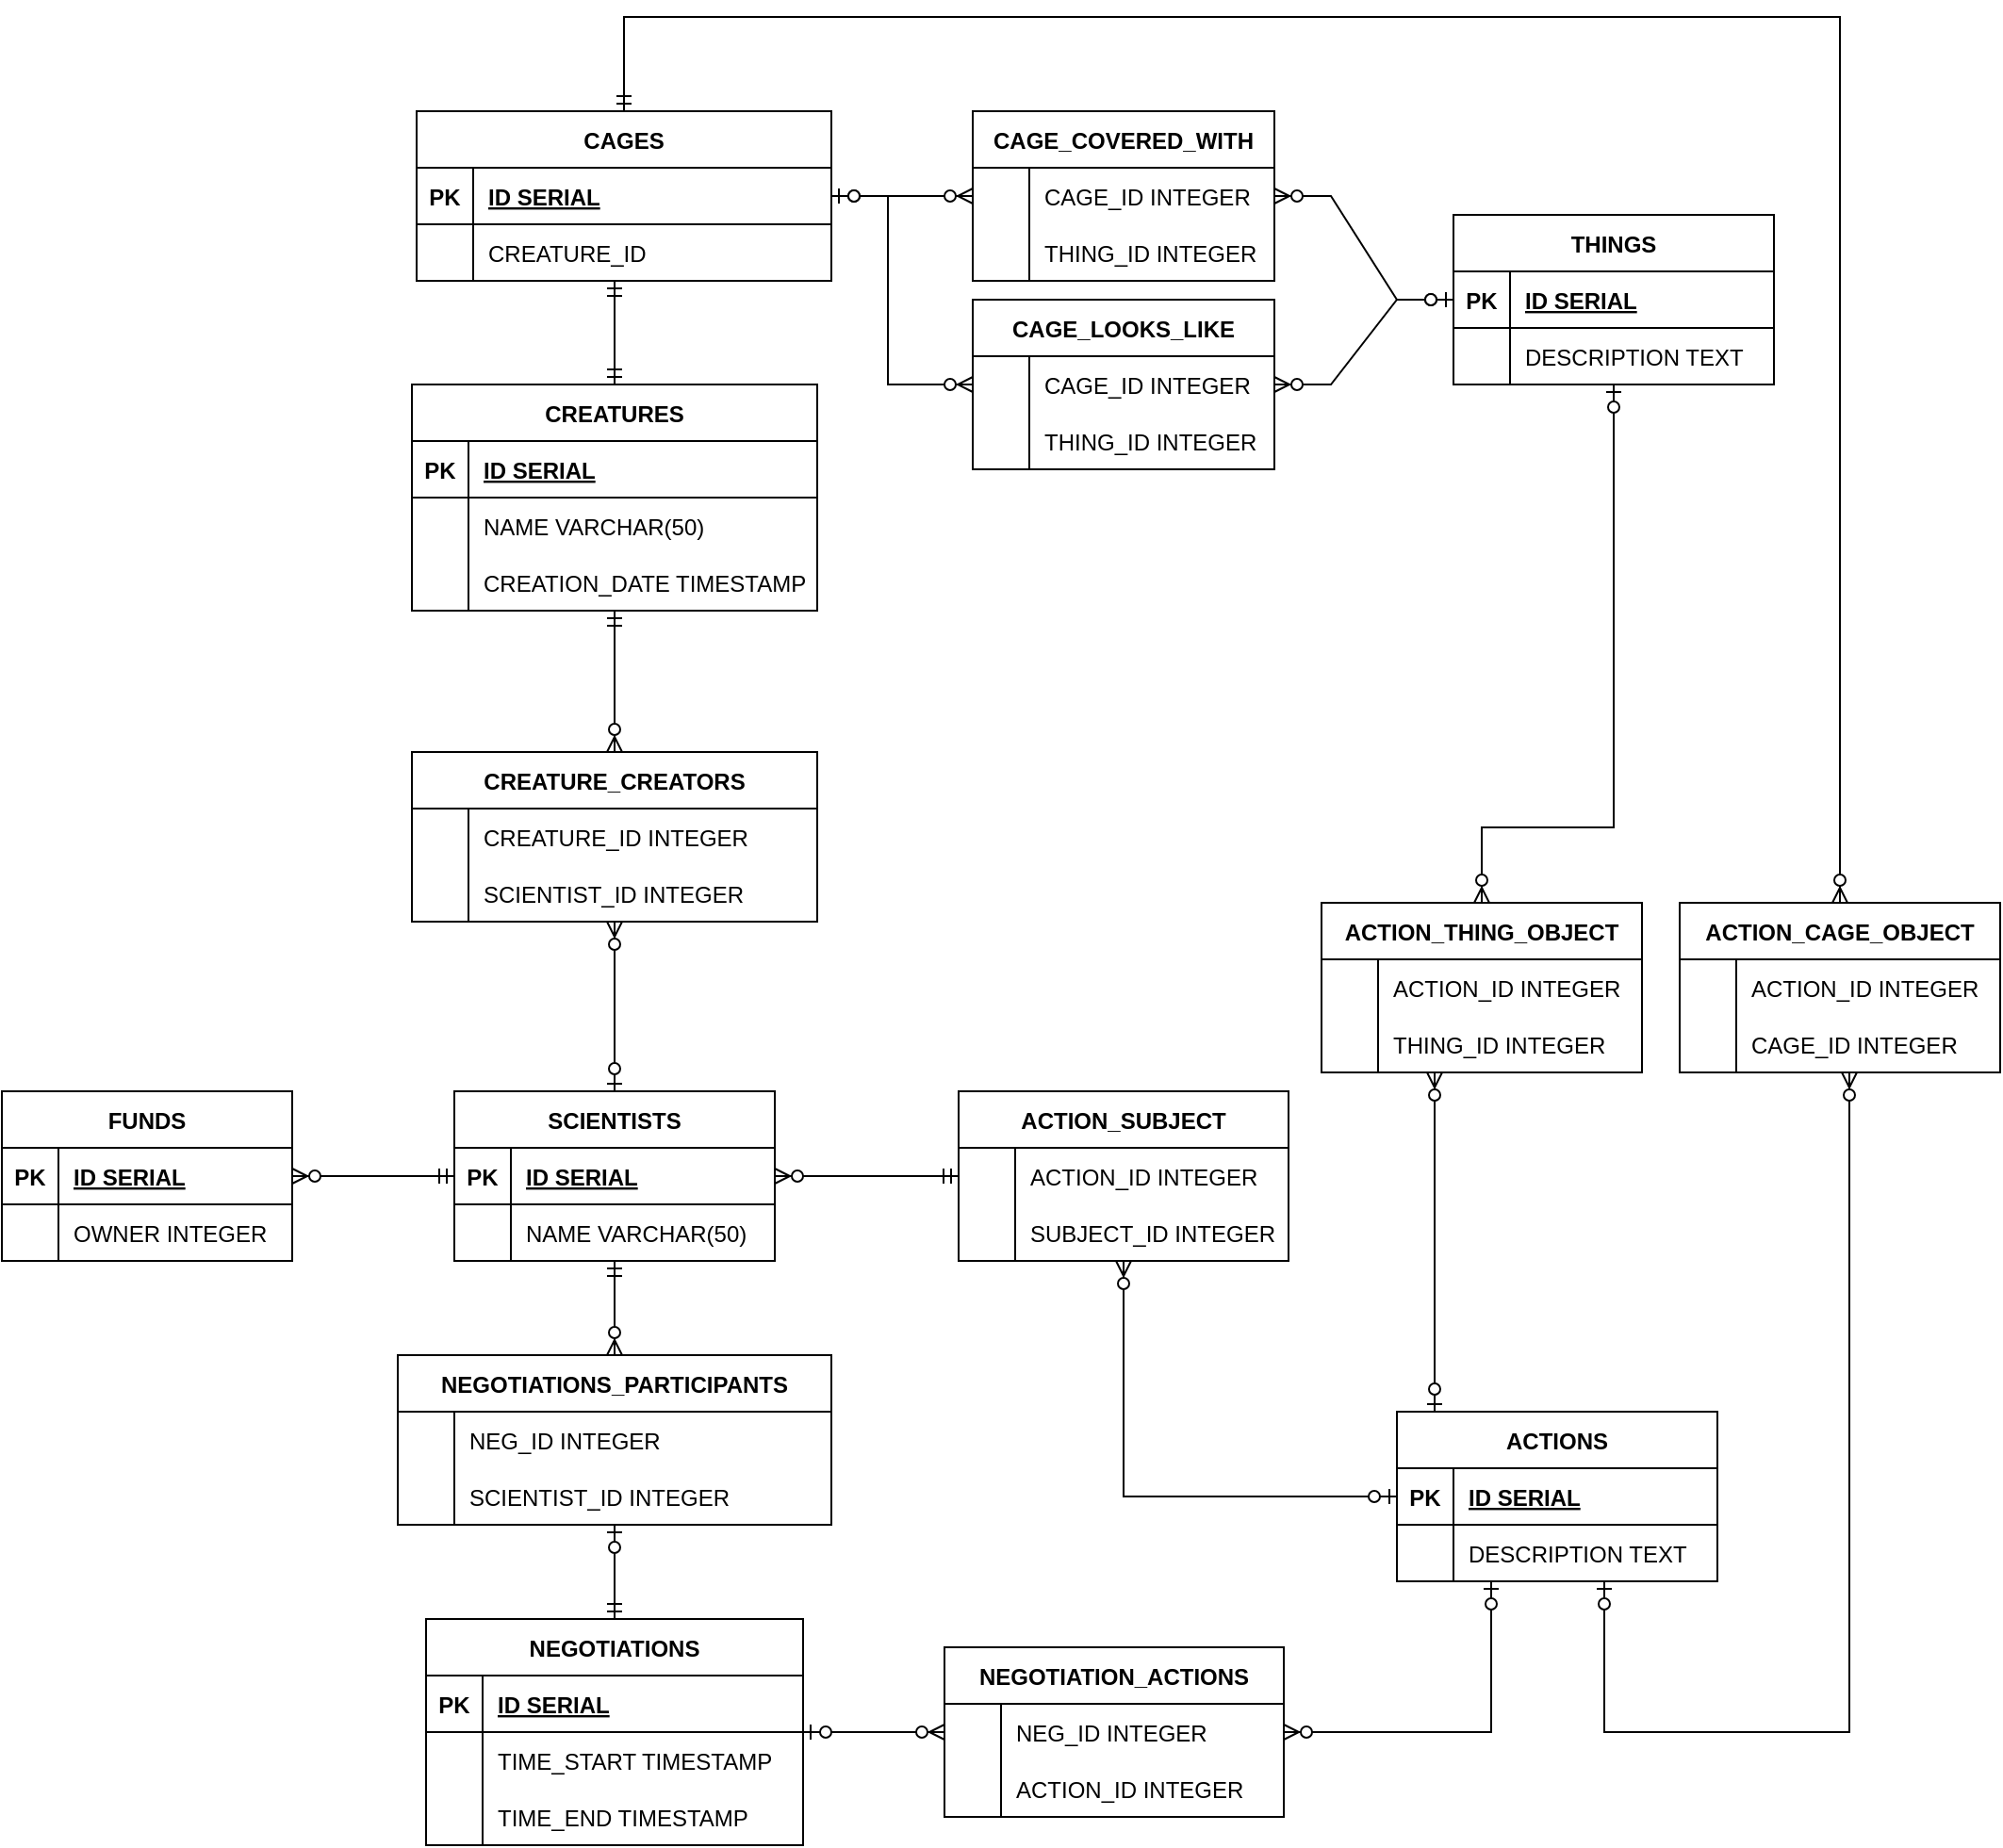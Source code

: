 <mxfile version="20.8.20" type="device"><diagram name="Страница 1" id="Mlf6HvRuNv9DPIM9kF6A"><mxGraphModel dx="3702" dy="620" grid="1" gridSize="10" guides="1" tooltips="1" connect="1" arrows="1" fold="1" page="1" pageScale="1" pageWidth="827" pageHeight="1169" math="0" shadow="0"><root><mxCell id="0"/><mxCell id="1" parent="0"/><mxCell id="R7fE0wd4ID9QmwYtDWXr-1" value="SCIENTISTS" style="shape=table;startSize=30;container=1;collapsible=1;childLayout=tableLayout;fixedRows=1;rowLines=0;fontStyle=1;align=center;resizeLast=1;" vertex="1" parent="1"><mxGeometry x="-1720" y="620" width="170" height="90" as="geometry"/></mxCell><mxCell id="R7fE0wd4ID9QmwYtDWXr-2" value="" style="shape=tableRow;horizontal=0;startSize=0;swimlaneHead=0;swimlaneBody=0;fillColor=none;collapsible=0;dropTarget=0;points=[[0,0.5],[1,0.5]];portConstraint=eastwest;strokeColor=inherit;top=0;left=0;right=0;bottom=1;" vertex="1" parent="R7fE0wd4ID9QmwYtDWXr-1"><mxGeometry y="30" width="170" height="30" as="geometry"/></mxCell><mxCell id="R7fE0wd4ID9QmwYtDWXr-3" value="PK" style="shape=partialRectangle;overflow=hidden;connectable=0;fillColor=none;strokeColor=inherit;top=0;left=0;bottom=0;right=0;fontStyle=1;" vertex="1" parent="R7fE0wd4ID9QmwYtDWXr-2"><mxGeometry width="30" height="30" as="geometry"><mxRectangle width="30" height="30" as="alternateBounds"/></mxGeometry></mxCell><mxCell id="R7fE0wd4ID9QmwYtDWXr-4" value="ID SERIAL " style="shape=partialRectangle;overflow=hidden;connectable=0;fillColor=none;align=left;strokeColor=inherit;top=0;left=0;bottom=0;right=0;spacingLeft=6;fontStyle=5;" vertex="1" parent="R7fE0wd4ID9QmwYtDWXr-2"><mxGeometry x="30" width="140" height="30" as="geometry"><mxRectangle width="140" height="30" as="alternateBounds"/></mxGeometry></mxCell><mxCell id="R7fE0wd4ID9QmwYtDWXr-5" value="" style="shape=tableRow;horizontal=0;startSize=0;swimlaneHead=0;swimlaneBody=0;fillColor=none;collapsible=0;dropTarget=0;points=[[0,0.5],[1,0.5]];portConstraint=eastwest;strokeColor=inherit;top=0;left=0;right=0;bottom=0;" vertex="1" parent="R7fE0wd4ID9QmwYtDWXr-1"><mxGeometry y="60" width="170" height="30" as="geometry"/></mxCell><mxCell id="R7fE0wd4ID9QmwYtDWXr-6" value="" style="shape=partialRectangle;overflow=hidden;connectable=0;fillColor=none;strokeColor=inherit;top=0;left=0;bottom=0;right=0;" vertex="1" parent="R7fE0wd4ID9QmwYtDWXr-5"><mxGeometry width="30" height="30" as="geometry"><mxRectangle width="30" height="30" as="alternateBounds"/></mxGeometry></mxCell><mxCell id="R7fE0wd4ID9QmwYtDWXr-7" value="NAME VARCHAR(50)" style="shape=partialRectangle;overflow=hidden;connectable=0;fillColor=none;align=left;strokeColor=inherit;top=0;left=0;bottom=0;right=0;spacingLeft=6;" vertex="1" parent="R7fE0wd4ID9QmwYtDWXr-5"><mxGeometry x="30" width="140" height="30" as="geometry"><mxRectangle width="140" height="30" as="alternateBounds"/></mxGeometry></mxCell><mxCell id="R7fE0wd4ID9QmwYtDWXr-8" value="FUNDS" style="shape=table;startSize=30;container=1;collapsible=1;childLayout=tableLayout;fixedRows=1;rowLines=0;fontStyle=1;align=center;resizeLast=1;" vertex="1" parent="1"><mxGeometry x="-1960" y="620" width="154" height="90" as="geometry"/></mxCell><mxCell id="R7fE0wd4ID9QmwYtDWXr-9" value="" style="shape=tableRow;horizontal=0;startSize=0;swimlaneHead=0;swimlaneBody=0;fillColor=none;collapsible=0;dropTarget=0;points=[[0,0.5],[1,0.5]];portConstraint=eastwest;strokeColor=inherit;top=0;left=0;right=0;bottom=1;" vertex="1" parent="R7fE0wd4ID9QmwYtDWXr-8"><mxGeometry y="30" width="154" height="30" as="geometry"/></mxCell><mxCell id="R7fE0wd4ID9QmwYtDWXr-10" value="PK" style="shape=partialRectangle;overflow=hidden;connectable=0;fillColor=none;strokeColor=inherit;top=0;left=0;bottom=0;right=0;fontStyle=1;" vertex="1" parent="R7fE0wd4ID9QmwYtDWXr-9"><mxGeometry width="30" height="30" as="geometry"><mxRectangle width="30" height="30" as="alternateBounds"/></mxGeometry></mxCell><mxCell id="R7fE0wd4ID9QmwYtDWXr-11" value="ID SERIAL " style="shape=partialRectangle;overflow=hidden;connectable=0;fillColor=none;align=left;strokeColor=inherit;top=0;left=0;bottom=0;right=0;spacingLeft=6;fontStyle=5;" vertex="1" parent="R7fE0wd4ID9QmwYtDWXr-9"><mxGeometry x="30" width="124" height="30" as="geometry"><mxRectangle width="124" height="30" as="alternateBounds"/></mxGeometry></mxCell><mxCell id="R7fE0wd4ID9QmwYtDWXr-12" value="" style="shape=tableRow;horizontal=0;startSize=0;swimlaneHead=0;swimlaneBody=0;fillColor=none;collapsible=0;dropTarget=0;points=[[0,0.5],[1,0.5]];portConstraint=eastwest;strokeColor=inherit;top=0;left=0;right=0;bottom=0;" vertex="1" parent="R7fE0wd4ID9QmwYtDWXr-8"><mxGeometry y="60" width="154" height="30" as="geometry"/></mxCell><mxCell id="R7fE0wd4ID9QmwYtDWXr-13" value="" style="shape=partialRectangle;overflow=hidden;connectable=0;fillColor=none;strokeColor=inherit;top=0;left=0;bottom=0;right=0;" vertex="1" parent="R7fE0wd4ID9QmwYtDWXr-12"><mxGeometry width="30" height="30" as="geometry"><mxRectangle width="30" height="30" as="alternateBounds"/></mxGeometry></mxCell><mxCell id="R7fE0wd4ID9QmwYtDWXr-14" value="OWNER INTEGER" style="shape=partialRectangle;overflow=hidden;connectable=0;fillColor=none;align=left;strokeColor=inherit;top=0;left=0;bottom=0;right=0;spacingLeft=6;" vertex="1" parent="R7fE0wd4ID9QmwYtDWXr-12"><mxGeometry x="30" width="124" height="30" as="geometry"><mxRectangle width="124" height="30" as="alternateBounds"/></mxGeometry></mxCell><mxCell id="R7fE0wd4ID9QmwYtDWXr-15" value="NEGOTIATIONS" style="shape=table;startSize=30;container=1;collapsible=1;childLayout=tableLayout;fixedRows=1;rowLines=0;fontStyle=1;align=center;resizeLast=1;" vertex="1" parent="1"><mxGeometry x="-1735" y="900" width="200" height="120" as="geometry"/></mxCell><mxCell id="R7fE0wd4ID9QmwYtDWXr-16" value="" style="shape=tableRow;horizontal=0;startSize=0;swimlaneHead=0;swimlaneBody=0;fillColor=none;collapsible=0;dropTarget=0;points=[[0,0.5],[1,0.5]];portConstraint=eastwest;strokeColor=inherit;top=0;left=0;right=0;bottom=1;" vertex="1" parent="R7fE0wd4ID9QmwYtDWXr-15"><mxGeometry y="30" width="200" height="30" as="geometry"/></mxCell><mxCell id="R7fE0wd4ID9QmwYtDWXr-17" value="PK" style="shape=partialRectangle;overflow=hidden;connectable=0;fillColor=none;strokeColor=inherit;top=0;left=0;bottom=0;right=0;fontStyle=1;" vertex="1" parent="R7fE0wd4ID9QmwYtDWXr-16"><mxGeometry width="30" height="30" as="geometry"><mxRectangle width="30" height="30" as="alternateBounds"/></mxGeometry></mxCell><mxCell id="R7fE0wd4ID9QmwYtDWXr-18" value="ID SERIAL " style="shape=partialRectangle;overflow=hidden;connectable=0;fillColor=none;align=left;strokeColor=inherit;top=0;left=0;bottom=0;right=0;spacingLeft=6;fontStyle=5;" vertex="1" parent="R7fE0wd4ID9QmwYtDWXr-16"><mxGeometry x="30" width="170" height="30" as="geometry"><mxRectangle width="170" height="30" as="alternateBounds"/></mxGeometry></mxCell><mxCell id="R7fE0wd4ID9QmwYtDWXr-19" value="" style="shape=tableRow;horizontal=0;startSize=0;swimlaneHead=0;swimlaneBody=0;fillColor=none;collapsible=0;dropTarget=0;points=[[0,0.5],[1,0.5]];portConstraint=eastwest;strokeColor=inherit;top=0;left=0;right=0;bottom=0;" vertex="1" parent="R7fE0wd4ID9QmwYtDWXr-15"><mxGeometry y="60" width="200" height="30" as="geometry"/></mxCell><mxCell id="R7fE0wd4ID9QmwYtDWXr-20" value="" style="shape=partialRectangle;overflow=hidden;connectable=0;fillColor=none;strokeColor=inherit;top=0;left=0;bottom=0;right=0;" vertex="1" parent="R7fE0wd4ID9QmwYtDWXr-19"><mxGeometry width="30" height="30" as="geometry"><mxRectangle width="30" height="30" as="alternateBounds"/></mxGeometry></mxCell><mxCell id="R7fE0wd4ID9QmwYtDWXr-21" value="TIME_START TIMESTAMP" style="shape=partialRectangle;overflow=hidden;connectable=0;fillColor=none;align=left;strokeColor=inherit;top=0;left=0;bottom=0;right=0;spacingLeft=6;" vertex="1" parent="R7fE0wd4ID9QmwYtDWXr-19"><mxGeometry x="30" width="170" height="30" as="geometry"><mxRectangle width="170" height="30" as="alternateBounds"/></mxGeometry></mxCell><mxCell id="R7fE0wd4ID9QmwYtDWXr-22" value="" style="shape=tableRow;horizontal=0;startSize=0;swimlaneHead=0;swimlaneBody=0;fillColor=none;collapsible=0;dropTarget=0;points=[[0,0.5],[1,0.5]];portConstraint=eastwest;strokeColor=inherit;top=0;left=0;right=0;bottom=0;" vertex="1" parent="R7fE0wd4ID9QmwYtDWXr-15"><mxGeometry y="90" width="200" height="30" as="geometry"/></mxCell><mxCell id="R7fE0wd4ID9QmwYtDWXr-23" value="" style="shape=partialRectangle;overflow=hidden;connectable=0;fillColor=none;strokeColor=inherit;top=0;left=0;bottom=0;right=0;" vertex="1" parent="R7fE0wd4ID9QmwYtDWXr-22"><mxGeometry width="30" height="30" as="geometry"><mxRectangle width="30" height="30" as="alternateBounds"/></mxGeometry></mxCell><mxCell id="R7fE0wd4ID9QmwYtDWXr-24" value="TIME_END TIMESTAMP" style="shape=partialRectangle;overflow=hidden;connectable=0;fillColor=none;align=left;strokeColor=inherit;top=0;left=0;bottom=0;right=0;spacingLeft=6;" vertex="1" parent="R7fE0wd4ID9QmwYtDWXr-22"><mxGeometry x="30" width="170" height="30" as="geometry"><mxRectangle width="170" height="30" as="alternateBounds"/></mxGeometry></mxCell><mxCell id="R7fE0wd4ID9QmwYtDWXr-25" value="NEGOTIATIONS_PARTICIPANTS" style="shape=table;startSize=30;container=1;collapsible=1;childLayout=tableLayout;fixedRows=1;rowLines=0;fontStyle=1;align=center;resizeLast=1;" vertex="1" parent="1"><mxGeometry x="-1750" y="760" width="230" height="90" as="geometry"/></mxCell><mxCell id="R7fE0wd4ID9QmwYtDWXr-26" value="" style="shape=tableRow;horizontal=0;startSize=0;swimlaneHead=0;swimlaneBody=0;fillColor=none;collapsible=0;dropTarget=0;points=[[0,0.5],[1,0.5]];portConstraint=eastwest;strokeColor=inherit;top=0;left=0;right=0;bottom=0;" vertex="1" parent="R7fE0wd4ID9QmwYtDWXr-25"><mxGeometry y="30" width="230" height="30" as="geometry"/></mxCell><mxCell id="R7fE0wd4ID9QmwYtDWXr-27" value="" style="shape=partialRectangle;overflow=hidden;connectable=0;fillColor=none;strokeColor=inherit;top=0;left=0;bottom=0;right=0;" vertex="1" parent="R7fE0wd4ID9QmwYtDWXr-26"><mxGeometry width="30" height="30" as="geometry"><mxRectangle width="30" height="30" as="alternateBounds"/></mxGeometry></mxCell><mxCell id="R7fE0wd4ID9QmwYtDWXr-28" value="NEG_ID INTEGER" style="shape=partialRectangle;overflow=hidden;connectable=0;fillColor=none;align=left;strokeColor=inherit;top=0;left=0;bottom=0;right=0;spacingLeft=6;" vertex="1" parent="R7fE0wd4ID9QmwYtDWXr-26"><mxGeometry x="30" width="200" height="30" as="geometry"><mxRectangle width="200" height="30" as="alternateBounds"/></mxGeometry></mxCell><mxCell id="R7fE0wd4ID9QmwYtDWXr-29" value="" style="shape=tableRow;horizontal=0;startSize=0;swimlaneHead=0;swimlaneBody=0;fillColor=none;collapsible=0;dropTarget=0;points=[[0,0.5],[1,0.5]];portConstraint=eastwest;strokeColor=inherit;top=0;left=0;right=0;bottom=0;" vertex="1" parent="R7fE0wd4ID9QmwYtDWXr-25"><mxGeometry y="60" width="230" height="30" as="geometry"/></mxCell><mxCell id="R7fE0wd4ID9QmwYtDWXr-30" value="" style="shape=partialRectangle;overflow=hidden;connectable=0;fillColor=none;strokeColor=inherit;top=0;left=0;bottom=0;right=0;" vertex="1" parent="R7fE0wd4ID9QmwYtDWXr-29"><mxGeometry width="30" height="30" as="geometry"><mxRectangle width="30" height="30" as="alternateBounds"/></mxGeometry></mxCell><mxCell id="R7fE0wd4ID9QmwYtDWXr-31" value="SCIENTIST_ID INTEGER" style="shape=partialRectangle;overflow=hidden;connectable=0;fillColor=none;align=left;strokeColor=inherit;top=0;left=0;bottom=0;right=0;spacingLeft=6;" vertex="1" parent="R7fE0wd4ID9QmwYtDWXr-29"><mxGeometry x="30" width="200" height="30" as="geometry"><mxRectangle width="200" height="30" as="alternateBounds"/></mxGeometry></mxCell><mxCell id="R7fE0wd4ID9QmwYtDWXr-32" value="ACTIONS" style="shape=table;startSize=30;container=1;collapsible=1;childLayout=tableLayout;fixedRows=1;rowLines=0;fontStyle=1;align=center;resizeLast=1;" vertex="1" parent="1"><mxGeometry x="-1220" y="790" width="170" height="90" as="geometry"/></mxCell><mxCell id="R7fE0wd4ID9QmwYtDWXr-33" value="" style="shape=tableRow;horizontal=0;startSize=0;swimlaneHead=0;swimlaneBody=0;fillColor=none;collapsible=0;dropTarget=0;points=[[0,0.5],[1,0.5]];portConstraint=eastwest;strokeColor=inherit;top=0;left=0;right=0;bottom=1;" vertex="1" parent="R7fE0wd4ID9QmwYtDWXr-32"><mxGeometry y="30" width="170" height="30" as="geometry"/></mxCell><mxCell id="R7fE0wd4ID9QmwYtDWXr-34" value="PK" style="shape=partialRectangle;overflow=hidden;connectable=0;fillColor=none;strokeColor=inherit;top=0;left=0;bottom=0;right=0;fontStyle=1;" vertex="1" parent="R7fE0wd4ID9QmwYtDWXr-33"><mxGeometry width="30" height="30" as="geometry"><mxRectangle width="30" height="30" as="alternateBounds"/></mxGeometry></mxCell><mxCell id="R7fE0wd4ID9QmwYtDWXr-35" value="ID SERIAL " style="shape=partialRectangle;overflow=hidden;connectable=0;fillColor=none;align=left;strokeColor=inherit;top=0;left=0;bottom=0;right=0;spacingLeft=6;fontStyle=5;" vertex="1" parent="R7fE0wd4ID9QmwYtDWXr-33"><mxGeometry x="30" width="140" height="30" as="geometry"><mxRectangle width="140" height="30" as="alternateBounds"/></mxGeometry></mxCell><mxCell id="R7fE0wd4ID9QmwYtDWXr-36" value="" style="shape=tableRow;horizontal=0;startSize=0;swimlaneHead=0;swimlaneBody=0;fillColor=none;collapsible=0;dropTarget=0;points=[[0,0.5],[1,0.5]];portConstraint=eastwest;strokeColor=inherit;top=0;left=0;right=0;bottom=0;" vertex="1" parent="R7fE0wd4ID9QmwYtDWXr-32"><mxGeometry y="60" width="170" height="30" as="geometry"/></mxCell><mxCell id="R7fE0wd4ID9QmwYtDWXr-37" value="" style="shape=partialRectangle;overflow=hidden;connectable=0;fillColor=none;strokeColor=inherit;top=0;left=0;bottom=0;right=0;" vertex="1" parent="R7fE0wd4ID9QmwYtDWXr-36"><mxGeometry width="30" height="30" as="geometry"><mxRectangle width="30" height="30" as="alternateBounds"/></mxGeometry></mxCell><mxCell id="R7fE0wd4ID9QmwYtDWXr-38" value="DESCRIPTION TEXT" style="shape=partialRectangle;overflow=hidden;connectable=0;fillColor=none;align=left;strokeColor=inherit;top=0;left=0;bottom=0;right=0;spacingLeft=6;" vertex="1" parent="R7fE0wd4ID9QmwYtDWXr-36"><mxGeometry x="30" width="140" height="30" as="geometry"><mxRectangle width="140" height="30" as="alternateBounds"/></mxGeometry></mxCell><mxCell id="R7fE0wd4ID9QmwYtDWXr-39" value="NEGOTIATION_ACTIONS" style="shape=table;startSize=30;container=1;collapsible=1;childLayout=tableLayout;fixedRows=1;rowLines=0;fontStyle=1;align=center;resizeLast=1;" vertex="1" parent="1"><mxGeometry x="-1460" y="915" width="180" height="90" as="geometry"/></mxCell><mxCell id="R7fE0wd4ID9QmwYtDWXr-40" value="" style="shape=tableRow;horizontal=0;startSize=0;swimlaneHead=0;swimlaneBody=0;fillColor=none;collapsible=0;dropTarget=0;points=[[0,0.5],[1,0.5]];portConstraint=eastwest;strokeColor=inherit;top=0;left=0;right=0;bottom=0;" vertex="1" parent="R7fE0wd4ID9QmwYtDWXr-39"><mxGeometry y="30" width="180" height="30" as="geometry"/></mxCell><mxCell id="R7fE0wd4ID9QmwYtDWXr-41" value="" style="shape=partialRectangle;overflow=hidden;connectable=0;fillColor=none;strokeColor=inherit;top=0;left=0;bottom=0;right=0;" vertex="1" parent="R7fE0wd4ID9QmwYtDWXr-40"><mxGeometry width="30" height="30" as="geometry"><mxRectangle width="30" height="30" as="alternateBounds"/></mxGeometry></mxCell><mxCell id="R7fE0wd4ID9QmwYtDWXr-42" value="NEG_ID INTEGER" style="shape=partialRectangle;overflow=hidden;connectable=0;fillColor=none;align=left;strokeColor=inherit;top=0;left=0;bottom=0;right=0;spacingLeft=6;" vertex="1" parent="R7fE0wd4ID9QmwYtDWXr-40"><mxGeometry x="30" width="150" height="30" as="geometry"><mxRectangle width="150" height="30" as="alternateBounds"/></mxGeometry></mxCell><mxCell id="R7fE0wd4ID9QmwYtDWXr-43" value="" style="shape=tableRow;horizontal=0;startSize=0;swimlaneHead=0;swimlaneBody=0;fillColor=none;collapsible=0;dropTarget=0;points=[[0,0.5],[1,0.5]];portConstraint=eastwest;strokeColor=inherit;top=0;left=0;right=0;bottom=0;" vertex="1" parent="R7fE0wd4ID9QmwYtDWXr-39"><mxGeometry y="60" width="180" height="30" as="geometry"/></mxCell><mxCell id="R7fE0wd4ID9QmwYtDWXr-44" value="" style="shape=partialRectangle;overflow=hidden;connectable=0;fillColor=none;strokeColor=inherit;top=0;left=0;bottom=0;right=0;" vertex="1" parent="R7fE0wd4ID9QmwYtDWXr-43"><mxGeometry width="30" height="30" as="geometry"><mxRectangle width="30" height="30" as="alternateBounds"/></mxGeometry></mxCell><mxCell id="R7fE0wd4ID9QmwYtDWXr-45" value="ACTION_ID INTEGER" style="shape=partialRectangle;overflow=hidden;connectable=0;fillColor=none;align=left;strokeColor=inherit;top=0;left=0;bottom=0;right=0;spacingLeft=6;" vertex="1" parent="R7fE0wd4ID9QmwYtDWXr-43"><mxGeometry x="30" width="150" height="30" as="geometry"><mxRectangle width="150" height="30" as="alternateBounds"/></mxGeometry></mxCell><mxCell id="R7fE0wd4ID9QmwYtDWXr-46" value="ACTION_SUBJECT" style="shape=table;startSize=30;container=1;collapsible=1;childLayout=tableLayout;fixedRows=1;rowLines=0;fontStyle=1;align=center;resizeLast=1;" vertex="1" parent="1"><mxGeometry x="-1452.5" y="620" width="175" height="90" as="geometry"/></mxCell><mxCell id="R7fE0wd4ID9QmwYtDWXr-47" value="" style="shape=tableRow;horizontal=0;startSize=0;swimlaneHead=0;swimlaneBody=0;fillColor=none;collapsible=0;dropTarget=0;points=[[0,0.5],[1,0.5]];portConstraint=eastwest;strokeColor=inherit;top=0;left=0;right=0;bottom=0;" vertex="1" parent="R7fE0wd4ID9QmwYtDWXr-46"><mxGeometry y="30" width="175" height="30" as="geometry"/></mxCell><mxCell id="R7fE0wd4ID9QmwYtDWXr-48" value="" style="shape=partialRectangle;overflow=hidden;connectable=0;fillColor=none;strokeColor=inherit;top=0;left=0;bottom=0;right=0;" vertex="1" parent="R7fE0wd4ID9QmwYtDWXr-47"><mxGeometry width="30" height="30" as="geometry"><mxRectangle width="30" height="30" as="alternateBounds"/></mxGeometry></mxCell><mxCell id="R7fE0wd4ID9QmwYtDWXr-49" value="ACTION_ID INTEGER" style="shape=partialRectangle;overflow=hidden;connectable=0;fillColor=none;align=left;strokeColor=inherit;top=0;left=0;bottom=0;right=0;spacingLeft=6;" vertex="1" parent="R7fE0wd4ID9QmwYtDWXr-47"><mxGeometry x="30" width="145" height="30" as="geometry"><mxRectangle width="145" height="30" as="alternateBounds"/></mxGeometry></mxCell><mxCell id="R7fE0wd4ID9QmwYtDWXr-50" value="" style="shape=tableRow;horizontal=0;startSize=0;swimlaneHead=0;swimlaneBody=0;fillColor=none;collapsible=0;dropTarget=0;points=[[0,0.5],[1,0.5]];portConstraint=eastwest;strokeColor=inherit;top=0;left=0;right=0;bottom=0;" vertex="1" parent="R7fE0wd4ID9QmwYtDWXr-46"><mxGeometry y="60" width="175" height="30" as="geometry"/></mxCell><mxCell id="R7fE0wd4ID9QmwYtDWXr-51" value="" style="shape=partialRectangle;overflow=hidden;connectable=0;fillColor=none;strokeColor=inherit;top=0;left=0;bottom=0;right=0;" vertex="1" parent="R7fE0wd4ID9QmwYtDWXr-50"><mxGeometry width="30" height="30" as="geometry"><mxRectangle width="30" height="30" as="alternateBounds"/></mxGeometry></mxCell><mxCell id="R7fE0wd4ID9QmwYtDWXr-52" value="SUBJECT_ID INTEGER" style="shape=partialRectangle;overflow=hidden;connectable=0;fillColor=none;align=left;strokeColor=inherit;top=0;left=0;bottom=0;right=0;spacingLeft=6;" vertex="1" parent="R7fE0wd4ID9QmwYtDWXr-50"><mxGeometry x="30" width="145" height="30" as="geometry"><mxRectangle width="145" height="30" as="alternateBounds"/></mxGeometry></mxCell><mxCell id="R7fE0wd4ID9QmwYtDWXr-53" value="CREATURES" style="shape=table;startSize=30;container=1;collapsible=1;childLayout=tableLayout;fixedRows=1;rowLines=0;fontStyle=1;align=center;resizeLast=1;" vertex="1" parent="1"><mxGeometry x="-1742.5" y="245" width="215" height="120" as="geometry"/></mxCell><mxCell id="R7fE0wd4ID9QmwYtDWXr-54" value="" style="shape=tableRow;horizontal=0;startSize=0;swimlaneHead=0;swimlaneBody=0;fillColor=none;collapsible=0;dropTarget=0;points=[[0,0.5],[1,0.5]];portConstraint=eastwest;strokeColor=inherit;top=0;left=0;right=0;bottom=1;" vertex="1" parent="R7fE0wd4ID9QmwYtDWXr-53"><mxGeometry y="30" width="215" height="30" as="geometry"/></mxCell><mxCell id="R7fE0wd4ID9QmwYtDWXr-55" value="PK" style="shape=partialRectangle;overflow=hidden;connectable=0;fillColor=none;strokeColor=inherit;top=0;left=0;bottom=0;right=0;fontStyle=1;" vertex="1" parent="R7fE0wd4ID9QmwYtDWXr-54"><mxGeometry width="30" height="30" as="geometry"><mxRectangle width="30" height="30" as="alternateBounds"/></mxGeometry></mxCell><mxCell id="R7fE0wd4ID9QmwYtDWXr-56" value="ID SERIAL " style="shape=partialRectangle;overflow=hidden;connectable=0;fillColor=none;align=left;strokeColor=inherit;top=0;left=0;bottom=0;right=0;spacingLeft=6;fontStyle=5;" vertex="1" parent="R7fE0wd4ID9QmwYtDWXr-54"><mxGeometry x="30" width="185" height="30" as="geometry"><mxRectangle width="185" height="30" as="alternateBounds"/></mxGeometry></mxCell><mxCell id="R7fE0wd4ID9QmwYtDWXr-57" value="" style="shape=tableRow;horizontal=0;startSize=0;swimlaneHead=0;swimlaneBody=0;fillColor=none;collapsible=0;dropTarget=0;points=[[0,0.5],[1,0.5]];portConstraint=eastwest;strokeColor=inherit;top=0;left=0;right=0;bottom=0;" vertex="1" parent="R7fE0wd4ID9QmwYtDWXr-53"><mxGeometry y="60" width="215" height="30" as="geometry"/></mxCell><mxCell id="R7fE0wd4ID9QmwYtDWXr-58" value="" style="shape=partialRectangle;overflow=hidden;connectable=0;fillColor=none;strokeColor=inherit;top=0;left=0;bottom=0;right=0;" vertex="1" parent="R7fE0wd4ID9QmwYtDWXr-57"><mxGeometry width="30" height="30" as="geometry"><mxRectangle width="30" height="30" as="alternateBounds"/></mxGeometry></mxCell><mxCell id="R7fE0wd4ID9QmwYtDWXr-59" value="NAME VARCHAR(50)" style="shape=partialRectangle;overflow=hidden;connectable=0;fillColor=none;align=left;strokeColor=inherit;top=0;left=0;bottom=0;right=0;spacingLeft=6;" vertex="1" parent="R7fE0wd4ID9QmwYtDWXr-57"><mxGeometry x="30" width="185" height="30" as="geometry"><mxRectangle width="185" height="30" as="alternateBounds"/></mxGeometry></mxCell><mxCell id="R7fE0wd4ID9QmwYtDWXr-60" value="" style="shape=tableRow;horizontal=0;startSize=0;swimlaneHead=0;swimlaneBody=0;fillColor=none;collapsible=0;dropTarget=0;points=[[0,0.5],[1,0.5]];portConstraint=eastwest;strokeColor=inherit;top=0;left=0;right=0;bottom=0;" vertex="1" parent="R7fE0wd4ID9QmwYtDWXr-53"><mxGeometry y="90" width="215" height="30" as="geometry"/></mxCell><mxCell id="R7fE0wd4ID9QmwYtDWXr-61" value="" style="shape=partialRectangle;overflow=hidden;connectable=0;fillColor=none;strokeColor=inherit;top=0;left=0;bottom=0;right=0;" vertex="1" parent="R7fE0wd4ID9QmwYtDWXr-60"><mxGeometry width="30" height="30" as="geometry"><mxRectangle width="30" height="30" as="alternateBounds"/></mxGeometry></mxCell><mxCell id="R7fE0wd4ID9QmwYtDWXr-62" value="CREATION_DATE TIMESTAMP" style="shape=partialRectangle;overflow=hidden;connectable=0;fillColor=none;align=left;strokeColor=inherit;top=0;left=0;bottom=0;right=0;spacingLeft=6;" vertex="1" parent="R7fE0wd4ID9QmwYtDWXr-60"><mxGeometry x="30" width="185" height="30" as="geometry"><mxRectangle width="185" height="30" as="alternateBounds"/></mxGeometry></mxCell><mxCell id="R7fE0wd4ID9QmwYtDWXr-63" value="CREATURE_CREATORS" style="shape=table;startSize=30;container=1;collapsible=1;childLayout=tableLayout;fixedRows=1;rowLines=0;fontStyle=1;align=center;resizeLast=1;" vertex="1" parent="1"><mxGeometry x="-1742.5" y="440" width="215" height="90" as="geometry"/></mxCell><mxCell id="R7fE0wd4ID9QmwYtDWXr-64" value="" style="shape=tableRow;horizontal=0;startSize=0;swimlaneHead=0;swimlaneBody=0;fillColor=none;collapsible=0;dropTarget=0;points=[[0,0.5],[1,0.5]];portConstraint=eastwest;strokeColor=inherit;top=0;left=0;right=0;bottom=0;" vertex="1" parent="R7fE0wd4ID9QmwYtDWXr-63"><mxGeometry y="30" width="215" height="30" as="geometry"/></mxCell><mxCell id="R7fE0wd4ID9QmwYtDWXr-65" value="" style="shape=partialRectangle;overflow=hidden;connectable=0;fillColor=none;strokeColor=inherit;top=0;left=0;bottom=0;right=0;" vertex="1" parent="R7fE0wd4ID9QmwYtDWXr-64"><mxGeometry width="30" height="30" as="geometry"><mxRectangle width="30" height="30" as="alternateBounds"/></mxGeometry></mxCell><mxCell id="R7fE0wd4ID9QmwYtDWXr-66" value="CREATURE_ID INTEGER" style="shape=partialRectangle;overflow=hidden;connectable=0;fillColor=none;align=left;strokeColor=inherit;top=0;left=0;bottom=0;right=0;spacingLeft=6;" vertex="1" parent="R7fE0wd4ID9QmwYtDWXr-64"><mxGeometry x="30" width="185" height="30" as="geometry"><mxRectangle width="185" height="30" as="alternateBounds"/></mxGeometry></mxCell><mxCell id="R7fE0wd4ID9QmwYtDWXr-67" value="" style="shape=tableRow;horizontal=0;startSize=0;swimlaneHead=0;swimlaneBody=0;fillColor=none;collapsible=0;dropTarget=0;points=[[0,0.5],[1,0.5]];portConstraint=eastwest;strokeColor=inherit;top=0;left=0;right=0;bottom=0;" vertex="1" parent="R7fE0wd4ID9QmwYtDWXr-63"><mxGeometry y="60" width="215" height="30" as="geometry"/></mxCell><mxCell id="R7fE0wd4ID9QmwYtDWXr-68" value="" style="shape=partialRectangle;overflow=hidden;connectable=0;fillColor=none;strokeColor=inherit;top=0;left=0;bottom=0;right=0;" vertex="1" parent="R7fE0wd4ID9QmwYtDWXr-67"><mxGeometry width="30" height="30" as="geometry"><mxRectangle width="30" height="30" as="alternateBounds"/></mxGeometry></mxCell><mxCell id="R7fE0wd4ID9QmwYtDWXr-69" value="SCIENTIST_ID INTEGER" style="shape=partialRectangle;overflow=hidden;connectable=0;fillColor=none;align=left;strokeColor=inherit;top=0;left=0;bottom=0;right=0;spacingLeft=6;" vertex="1" parent="R7fE0wd4ID9QmwYtDWXr-67"><mxGeometry x="30" width="185" height="30" as="geometry"><mxRectangle width="185" height="30" as="alternateBounds"/></mxGeometry></mxCell><mxCell id="R7fE0wd4ID9QmwYtDWXr-70" value="CAGES" style="shape=table;startSize=30;container=1;collapsible=1;childLayout=tableLayout;fixedRows=1;rowLines=0;fontStyle=1;align=center;resizeLast=1;" vertex="1" parent="1"><mxGeometry x="-1740" y="100" width="220" height="90" as="geometry"/></mxCell><mxCell id="R7fE0wd4ID9QmwYtDWXr-71" value="" style="shape=tableRow;horizontal=0;startSize=0;swimlaneHead=0;swimlaneBody=0;fillColor=none;collapsible=0;dropTarget=0;points=[[0,0.5],[1,0.5]];portConstraint=eastwest;strokeColor=inherit;top=0;left=0;right=0;bottom=1;" vertex="1" parent="R7fE0wd4ID9QmwYtDWXr-70"><mxGeometry y="30" width="220" height="30" as="geometry"/></mxCell><mxCell id="R7fE0wd4ID9QmwYtDWXr-72" value="PK" style="shape=partialRectangle;overflow=hidden;connectable=0;fillColor=none;strokeColor=inherit;top=0;left=0;bottom=0;right=0;fontStyle=1;" vertex="1" parent="R7fE0wd4ID9QmwYtDWXr-71"><mxGeometry width="30" height="30" as="geometry"><mxRectangle width="30" height="30" as="alternateBounds"/></mxGeometry></mxCell><mxCell id="R7fE0wd4ID9QmwYtDWXr-73" value="ID SERIAL " style="shape=partialRectangle;overflow=hidden;connectable=0;fillColor=none;align=left;strokeColor=inherit;top=0;left=0;bottom=0;right=0;spacingLeft=6;fontStyle=5;" vertex="1" parent="R7fE0wd4ID9QmwYtDWXr-71"><mxGeometry x="30" width="190" height="30" as="geometry"><mxRectangle width="190" height="30" as="alternateBounds"/></mxGeometry></mxCell><mxCell id="R7fE0wd4ID9QmwYtDWXr-74" value="" style="shape=tableRow;horizontal=0;startSize=0;swimlaneHead=0;swimlaneBody=0;fillColor=none;collapsible=0;dropTarget=0;points=[[0,0.5],[1,0.5]];portConstraint=eastwest;strokeColor=inherit;top=0;left=0;right=0;bottom=0;" vertex="1" parent="R7fE0wd4ID9QmwYtDWXr-70"><mxGeometry y="60" width="220" height="30" as="geometry"/></mxCell><mxCell id="R7fE0wd4ID9QmwYtDWXr-75" value="" style="shape=partialRectangle;overflow=hidden;connectable=0;fillColor=none;strokeColor=inherit;top=0;left=0;bottom=0;right=0;" vertex="1" parent="R7fE0wd4ID9QmwYtDWXr-74"><mxGeometry width="30" height="30" as="geometry"><mxRectangle width="30" height="30" as="alternateBounds"/></mxGeometry></mxCell><mxCell id="R7fE0wd4ID9QmwYtDWXr-76" value="CREATURE_ID" style="shape=partialRectangle;overflow=hidden;connectable=0;fillColor=none;align=left;strokeColor=inherit;top=0;left=0;bottom=0;right=0;spacingLeft=6;" vertex="1" parent="R7fE0wd4ID9QmwYtDWXr-74"><mxGeometry x="30" width="190" height="30" as="geometry"><mxRectangle width="190" height="30" as="alternateBounds"/></mxGeometry></mxCell><mxCell id="R7fE0wd4ID9QmwYtDWXr-77" value="ACTION_CAGE_OBJECT" style="shape=table;startSize=30;container=1;collapsible=1;childLayout=tableLayout;fixedRows=1;rowLines=0;fontStyle=1;align=center;resizeLast=1;" vertex="1" parent="1"><mxGeometry x="-1070" y="520" width="170" height="90" as="geometry"/></mxCell><mxCell id="R7fE0wd4ID9QmwYtDWXr-78" value="" style="shape=tableRow;horizontal=0;startSize=0;swimlaneHead=0;swimlaneBody=0;fillColor=none;collapsible=0;dropTarget=0;points=[[0,0.5],[1,0.5]];portConstraint=eastwest;strokeColor=inherit;top=0;left=0;right=0;bottom=0;" vertex="1" parent="R7fE0wd4ID9QmwYtDWXr-77"><mxGeometry y="30" width="170" height="30" as="geometry"/></mxCell><mxCell id="R7fE0wd4ID9QmwYtDWXr-79" value="" style="shape=partialRectangle;overflow=hidden;connectable=0;fillColor=none;strokeColor=inherit;top=0;left=0;bottom=0;right=0;" vertex="1" parent="R7fE0wd4ID9QmwYtDWXr-78"><mxGeometry width="30" height="30" as="geometry"><mxRectangle width="30" height="30" as="alternateBounds"/></mxGeometry></mxCell><mxCell id="R7fE0wd4ID9QmwYtDWXr-80" value="ACTION_ID INTEGER" style="shape=partialRectangle;overflow=hidden;connectable=0;fillColor=none;align=left;strokeColor=inherit;top=0;left=0;bottom=0;right=0;spacingLeft=6;" vertex="1" parent="R7fE0wd4ID9QmwYtDWXr-78"><mxGeometry x="30" width="140" height="30" as="geometry"><mxRectangle width="140" height="30" as="alternateBounds"/></mxGeometry></mxCell><mxCell id="R7fE0wd4ID9QmwYtDWXr-81" value="" style="shape=tableRow;horizontal=0;startSize=0;swimlaneHead=0;swimlaneBody=0;fillColor=none;collapsible=0;dropTarget=0;points=[[0,0.5],[1,0.5]];portConstraint=eastwest;strokeColor=inherit;top=0;left=0;right=0;bottom=0;" vertex="1" parent="R7fE0wd4ID9QmwYtDWXr-77"><mxGeometry y="60" width="170" height="30" as="geometry"/></mxCell><mxCell id="R7fE0wd4ID9QmwYtDWXr-82" value="" style="shape=partialRectangle;overflow=hidden;connectable=0;fillColor=none;strokeColor=inherit;top=0;left=0;bottom=0;right=0;" vertex="1" parent="R7fE0wd4ID9QmwYtDWXr-81"><mxGeometry width="30" height="30" as="geometry"><mxRectangle width="30" height="30" as="alternateBounds"/></mxGeometry></mxCell><mxCell id="R7fE0wd4ID9QmwYtDWXr-83" value="CAGE_ID INTEGER" style="shape=partialRectangle;overflow=hidden;connectable=0;fillColor=none;align=left;strokeColor=inherit;top=0;left=0;bottom=0;right=0;spacingLeft=6;" vertex="1" parent="R7fE0wd4ID9QmwYtDWXr-81"><mxGeometry x="30" width="140" height="30" as="geometry"><mxRectangle width="140" height="30" as="alternateBounds"/></mxGeometry></mxCell><mxCell id="R7fE0wd4ID9QmwYtDWXr-84" value="THINGS" style="shape=table;startSize=30;container=1;collapsible=1;childLayout=tableLayout;fixedRows=1;rowLines=0;fontStyle=1;align=center;resizeLast=1;" vertex="1" parent="1"><mxGeometry x="-1190" y="155" width="170" height="90" as="geometry"/></mxCell><mxCell id="R7fE0wd4ID9QmwYtDWXr-85" value="" style="shape=tableRow;horizontal=0;startSize=0;swimlaneHead=0;swimlaneBody=0;fillColor=none;collapsible=0;dropTarget=0;points=[[0,0.5],[1,0.5]];portConstraint=eastwest;strokeColor=inherit;top=0;left=0;right=0;bottom=1;" vertex="1" parent="R7fE0wd4ID9QmwYtDWXr-84"><mxGeometry y="30" width="170" height="30" as="geometry"/></mxCell><mxCell id="R7fE0wd4ID9QmwYtDWXr-86" value="PK" style="shape=partialRectangle;overflow=hidden;connectable=0;fillColor=none;strokeColor=inherit;top=0;left=0;bottom=0;right=0;fontStyle=1;" vertex="1" parent="R7fE0wd4ID9QmwYtDWXr-85"><mxGeometry width="30" height="30" as="geometry"><mxRectangle width="30" height="30" as="alternateBounds"/></mxGeometry></mxCell><mxCell id="R7fE0wd4ID9QmwYtDWXr-87" value="ID SERIAL " style="shape=partialRectangle;overflow=hidden;connectable=0;fillColor=none;align=left;strokeColor=inherit;top=0;left=0;bottom=0;right=0;spacingLeft=6;fontStyle=5;" vertex="1" parent="R7fE0wd4ID9QmwYtDWXr-85"><mxGeometry x="30" width="140" height="30" as="geometry"><mxRectangle width="140" height="30" as="alternateBounds"/></mxGeometry></mxCell><mxCell id="R7fE0wd4ID9QmwYtDWXr-88" value="" style="shape=tableRow;horizontal=0;startSize=0;swimlaneHead=0;swimlaneBody=0;fillColor=none;collapsible=0;dropTarget=0;points=[[0,0.5],[1,0.5]];portConstraint=eastwest;strokeColor=inherit;top=0;left=0;right=0;bottom=0;" vertex="1" parent="R7fE0wd4ID9QmwYtDWXr-84"><mxGeometry y="60" width="170" height="30" as="geometry"/></mxCell><mxCell id="R7fE0wd4ID9QmwYtDWXr-89" value="" style="shape=partialRectangle;overflow=hidden;connectable=0;fillColor=none;strokeColor=inherit;top=0;left=0;bottom=0;right=0;" vertex="1" parent="R7fE0wd4ID9QmwYtDWXr-88"><mxGeometry width="30" height="30" as="geometry"><mxRectangle width="30" height="30" as="alternateBounds"/></mxGeometry></mxCell><mxCell id="R7fE0wd4ID9QmwYtDWXr-90" value="DESCRIPTION TEXT" style="shape=partialRectangle;overflow=hidden;connectable=0;fillColor=none;align=left;strokeColor=inherit;top=0;left=0;bottom=0;right=0;spacingLeft=6;" vertex="1" parent="R7fE0wd4ID9QmwYtDWXr-88"><mxGeometry x="30" width="140" height="30" as="geometry"><mxRectangle width="140" height="30" as="alternateBounds"/></mxGeometry></mxCell><mxCell id="R7fE0wd4ID9QmwYtDWXr-91" value="ACTION_THING_OBJECT" style="shape=table;startSize=30;container=1;collapsible=1;childLayout=tableLayout;fixedRows=1;rowLines=0;fontStyle=1;align=center;resizeLast=1;" vertex="1" parent="1"><mxGeometry x="-1260" y="520" width="170" height="90" as="geometry"/></mxCell><mxCell id="R7fE0wd4ID9QmwYtDWXr-92" value="" style="shape=tableRow;horizontal=0;startSize=0;swimlaneHead=0;swimlaneBody=0;fillColor=none;collapsible=0;dropTarget=0;points=[[0,0.5],[1,0.5]];portConstraint=eastwest;strokeColor=inherit;top=0;left=0;right=0;bottom=0;" vertex="1" parent="R7fE0wd4ID9QmwYtDWXr-91"><mxGeometry y="30" width="170" height="30" as="geometry"/></mxCell><mxCell id="R7fE0wd4ID9QmwYtDWXr-93" value="" style="shape=partialRectangle;overflow=hidden;connectable=0;fillColor=none;strokeColor=inherit;top=0;left=0;bottom=0;right=0;" vertex="1" parent="R7fE0wd4ID9QmwYtDWXr-92"><mxGeometry width="30" height="30" as="geometry"><mxRectangle width="30" height="30" as="alternateBounds"/></mxGeometry></mxCell><mxCell id="R7fE0wd4ID9QmwYtDWXr-94" value="ACTION_ID INTEGER" style="shape=partialRectangle;overflow=hidden;connectable=0;fillColor=none;align=left;strokeColor=inherit;top=0;left=0;bottom=0;right=0;spacingLeft=6;" vertex="1" parent="R7fE0wd4ID9QmwYtDWXr-92"><mxGeometry x="30" width="140" height="30" as="geometry"><mxRectangle width="140" height="30" as="alternateBounds"/></mxGeometry></mxCell><mxCell id="R7fE0wd4ID9QmwYtDWXr-95" value="" style="shape=tableRow;horizontal=0;startSize=0;swimlaneHead=0;swimlaneBody=0;fillColor=none;collapsible=0;dropTarget=0;points=[[0,0.5],[1,0.5]];portConstraint=eastwest;strokeColor=inherit;top=0;left=0;right=0;bottom=0;" vertex="1" parent="R7fE0wd4ID9QmwYtDWXr-91"><mxGeometry y="60" width="170" height="30" as="geometry"/></mxCell><mxCell id="R7fE0wd4ID9QmwYtDWXr-96" value="" style="shape=partialRectangle;overflow=hidden;connectable=0;fillColor=none;strokeColor=inherit;top=0;left=0;bottom=0;right=0;" vertex="1" parent="R7fE0wd4ID9QmwYtDWXr-95"><mxGeometry width="30" height="30" as="geometry"><mxRectangle width="30" height="30" as="alternateBounds"/></mxGeometry></mxCell><mxCell id="R7fE0wd4ID9QmwYtDWXr-97" value="THING_ID INTEGER" style="shape=partialRectangle;overflow=hidden;connectable=0;fillColor=none;align=left;strokeColor=inherit;top=0;left=0;bottom=0;right=0;spacingLeft=6;" vertex="1" parent="R7fE0wd4ID9QmwYtDWXr-95"><mxGeometry x="30" width="140" height="30" as="geometry"><mxRectangle width="140" height="30" as="alternateBounds"/></mxGeometry></mxCell><mxCell id="R7fE0wd4ID9QmwYtDWXr-98" value="CAGE_LOOKS_LIKE" style="shape=table;startSize=30;container=1;collapsible=1;childLayout=tableLayout;fixedRows=1;rowLines=0;fontStyle=1;align=center;resizeLast=1;" vertex="1" parent="1"><mxGeometry x="-1445" y="200" width="160" height="90" as="geometry"/></mxCell><mxCell id="R7fE0wd4ID9QmwYtDWXr-99" value="" style="shape=tableRow;horizontal=0;startSize=0;swimlaneHead=0;swimlaneBody=0;fillColor=none;collapsible=0;dropTarget=0;points=[[0,0.5],[1,0.5]];portConstraint=eastwest;strokeColor=inherit;top=0;left=0;right=0;bottom=0;" vertex="1" parent="R7fE0wd4ID9QmwYtDWXr-98"><mxGeometry y="30" width="160" height="30" as="geometry"/></mxCell><mxCell id="R7fE0wd4ID9QmwYtDWXr-100" value="" style="shape=partialRectangle;overflow=hidden;connectable=0;fillColor=none;strokeColor=inherit;top=0;left=0;bottom=0;right=0;" vertex="1" parent="R7fE0wd4ID9QmwYtDWXr-99"><mxGeometry width="30" height="30" as="geometry"><mxRectangle width="30" height="30" as="alternateBounds"/></mxGeometry></mxCell><mxCell id="R7fE0wd4ID9QmwYtDWXr-101" value="CAGE_ID INTEGER" style="shape=partialRectangle;overflow=hidden;connectable=0;fillColor=none;align=left;strokeColor=inherit;top=0;left=0;bottom=0;right=0;spacingLeft=6;" vertex="1" parent="R7fE0wd4ID9QmwYtDWXr-99"><mxGeometry x="30" width="130" height="30" as="geometry"><mxRectangle width="130" height="30" as="alternateBounds"/></mxGeometry></mxCell><mxCell id="R7fE0wd4ID9QmwYtDWXr-102" value="" style="shape=tableRow;horizontal=0;startSize=0;swimlaneHead=0;swimlaneBody=0;fillColor=none;collapsible=0;dropTarget=0;points=[[0,0.5],[1,0.5]];portConstraint=eastwest;strokeColor=inherit;top=0;left=0;right=0;bottom=0;" vertex="1" parent="R7fE0wd4ID9QmwYtDWXr-98"><mxGeometry y="60" width="160" height="30" as="geometry"/></mxCell><mxCell id="R7fE0wd4ID9QmwYtDWXr-103" value="" style="shape=partialRectangle;overflow=hidden;connectable=0;fillColor=none;strokeColor=inherit;top=0;left=0;bottom=0;right=0;" vertex="1" parent="R7fE0wd4ID9QmwYtDWXr-102"><mxGeometry width="30" height="30" as="geometry"><mxRectangle width="30" height="30" as="alternateBounds"/></mxGeometry></mxCell><mxCell id="R7fE0wd4ID9QmwYtDWXr-104" value="THING_ID INTEGER" style="shape=partialRectangle;overflow=hidden;connectable=0;fillColor=none;align=left;strokeColor=inherit;top=0;left=0;bottom=0;right=0;spacingLeft=6;" vertex="1" parent="R7fE0wd4ID9QmwYtDWXr-102"><mxGeometry x="30" width="130" height="30" as="geometry"><mxRectangle width="130" height="30" as="alternateBounds"/></mxGeometry></mxCell><mxCell id="R7fE0wd4ID9QmwYtDWXr-105" value="CAGE_COVERED_WITH" style="shape=table;startSize=30;container=1;collapsible=1;childLayout=tableLayout;fixedRows=1;rowLines=0;fontStyle=1;align=center;resizeLast=1;" vertex="1" parent="1"><mxGeometry x="-1445" y="100" width="160" height="90" as="geometry"/></mxCell><mxCell id="R7fE0wd4ID9QmwYtDWXr-106" value="" style="shape=tableRow;horizontal=0;startSize=0;swimlaneHead=0;swimlaneBody=0;fillColor=none;collapsible=0;dropTarget=0;points=[[0,0.5],[1,0.5]];portConstraint=eastwest;strokeColor=inherit;top=0;left=0;right=0;bottom=0;" vertex="1" parent="R7fE0wd4ID9QmwYtDWXr-105"><mxGeometry y="30" width="160" height="30" as="geometry"/></mxCell><mxCell id="R7fE0wd4ID9QmwYtDWXr-107" value="" style="shape=partialRectangle;overflow=hidden;connectable=0;fillColor=none;strokeColor=inherit;top=0;left=0;bottom=0;right=0;" vertex="1" parent="R7fE0wd4ID9QmwYtDWXr-106"><mxGeometry width="30" height="30" as="geometry"><mxRectangle width="30" height="30" as="alternateBounds"/></mxGeometry></mxCell><mxCell id="R7fE0wd4ID9QmwYtDWXr-108" value="CAGE_ID INTEGER" style="shape=partialRectangle;overflow=hidden;connectable=0;fillColor=none;align=left;strokeColor=inherit;top=0;left=0;bottom=0;right=0;spacingLeft=6;" vertex="1" parent="R7fE0wd4ID9QmwYtDWXr-106"><mxGeometry x="30" width="130" height="30" as="geometry"><mxRectangle width="130" height="30" as="alternateBounds"/></mxGeometry></mxCell><mxCell id="R7fE0wd4ID9QmwYtDWXr-109" value="" style="shape=tableRow;horizontal=0;startSize=0;swimlaneHead=0;swimlaneBody=0;fillColor=none;collapsible=0;dropTarget=0;points=[[0,0.5],[1,0.5]];portConstraint=eastwest;strokeColor=inherit;top=0;left=0;right=0;bottom=0;" vertex="1" parent="R7fE0wd4ID9QmwYtDWXr-105"><mxGeometry y="60" width="160" height="30" as="geometry"/></mxCell><mxCell id="R7fE0wd4ID9QmwYtDWXr-110" value="" style="shape=partialRectangle;overflow=hidden;connectable=0;fillColor=none;strokeColor=inherit;top=0;left=0;bottom=0;right=0;" vertex="1" parent="R7fE0wd4ID9QmwYtDWXr-109"><mxGeometry width="30" height="30" as="geometry"><mxRectangle width="30" height="30" as="alternateBounds"/></mxGeometry></mxCell><mxCell id="R7fE0wd4ID9QmwYtDWXr-111" value="THING_ID INTEGER" style="shape=partialRectangle;overflow=hidden;connectable=0;fillColor=none;align=left;strokeColor=inherit;top=0;left=0;bottom=0;right=0;spacingLeft=6;" vertex="1" parent="R7fE0wd4ID9QmwYtDWXr-109"><mxGeometry x="30" width="130" height="30" as="geometry"><mxRectangle width="130" height="30" as="alternateBounds"/></mxGeometry></mxCell><mxCell id="R7fE0wd4ID9QmwYtDWXr-112" value="" style="edgeStyle=entityRelationEdgeStyle;fontSize=12;html=1;endArrow=ERzeroToMany;startArrow=ERmandOne;rounded=0;" edge="1" parent="1" source="R7fE0wd4ID9QmwYtDWXr-1" target="R7fE0wd4ID9QmwYtDWXr-8"><mxGeometry width="100" height="100" relative="1" as="geometry"><mxPoint x="-1550" y="700" as="sourcePoint"/><mxPoint x="-1450" y="600" as="targetPoint"/></mxGeometry></mxCell><mxCell id="R7fE0wd4ID9QmwYtDWXr-113" value="" style="edgeStyle=orthogonalEdgeStyle;fontSize=12;html=1;endArrow=ERzeroToMany;startArrow=ERmandOne;rounded=0;" edge="1" parent="1" source="R7fE0wd4ID9QmwYtDWXr-1" target="R7fE0wd4ID9QmwYtDWXr-25"><mxGeometry width="100" height="100" relative="1" as="geometry"><mxPoint x="-1790" y="830" as="sourcePoint"/><mxPoint x="-1690" y="730" as="targetPoint"/></mxGeometry></mxCell><mxCell id="R7fE0wd4ID9QmwYtDWXr-114" value="" style="edgeStyle=orthogonalEdgeStyle;fontSize=12;html=1;endArrow=ERzeroToOne;startArrow=ERmandOne;rounded=0;" edge="1" parent="1" source="R7fE0wd4ID9QmwYtDWXr-15" target="R7fE0wd4ID9QmwYtDWXr-25"><mxGeometry width="100" height="100" relative="1" as="geometry"><mxPoint x="-1790" y="950" as="sourcePoint"/><mxPoint x="-1690" y="850" as="targetPoint"/></mxGeometry></mxCell><mxCell id="R7fE0wd4ID9QmwYtDWXr-116" value="" style="edgeStyle=orthogonalEdgeStyle;fontSize=12;html=1;endArrow=ERzeroToMany;startArrow=ERzeroToOne;rounded=0;" edge="1" parent="1" source="R7fE0wd4ID9QmwYtDWXr-1" target="R7fE0wd4ID9QmwYtDWXr-63"><mxGeometry width="100" height="100" relative="1" as="geometry"><mxPoint x="-1490" y="680" as="sourcePoint"/><mxPoint x="-1390" y="580" as="targetPoint"/></mxGeometry></mxCell><mxCell id="R7fE0wd4ID9QmwYtDWXr-118" value="" style="edgeStyle=orthogonalEdgeStyle;fontSize=12;html=1;endArrow=ERzeroToMany;startArrow=ERmandOne;rounded=0;" edge="1" parent="1" source="R7fE0wd4ID9QmwYtDWXr-53" target="R7fE0wd4ID9QmwYtDWXr-63"><mxGeometry width="100" height="100" relative="1" as="geometry"><mxPoint x="-1490" y="440" as="sourcePoint"/><mxPoint x="-1390" y="340" as="targetPoint"/></mxGeometry></mxCell><mxCell id="R7fE0wd4ID9QmwYtDWXr-119" value="" style="edgeStyle=entityRelationEdgeStyle;fontSize=12;html=1;endArrow=ERzeroToMany;startArrow=ERzeroToOne;rounded=0;" edge="1" parent="1" source="R7fE0wd4ID9QmwYtDWXr-15" target="R7fE0wd4ID9QmwYtDWXr-39"><mxGeometry width="100" height="100" relative="1" as="geometry"><mxPoint x="-1420" y="850" as="sourcePoint"/><mxPoint x="-1320" y="750" as="targetPoint"/></mxGeometry></mxCell><mxCell id="R7fE0wd4ID9QmwYtDWXr-121" value="" style="edgeStyle=orthogonalEdgeStyle;fontSize=12;html=1;endArrow=ERzeroToMany;startArrow=ERzeroToOne;rounded=0;" edge="1" parent="1" source="R7fE0wd4ID9QmwYtDWXr-32" target="R7fE0wd4ID9QmwYtDWXr-39"><mxGeometry width="100" height="100" relative="1" as="geometry"><mxPoint x="-1420" y="970" as="sourcePoint"/><mxPoint x="-1320" y="870" as="targetPoint"/><Array as="points"><mxPoint x="-1170" y="960"/></Array></mxGeometry></mxCell><mxCell id="R7fE0wd4ID9QmwYtDWXr-122" value="" style="edgeStyle=orthogonalEdgeStyle;fontSize=12;html=1;endArrow=ERzeroToMany;startArrow=ERzeroToOne;rounded=0;" edge="1" parent="1" source="R7fE0wd4ID9QmwYtDWXr-32" target="R7fE0wd4ID9QmwYtDWXr-46"><mxGeometry width="100" height="100" relative="1" as="geometry"><mxPoint x="-1260" y="880" as="sourcePoint"/><mxPoint x="-1160" y="780" as="targetPoint"/></mxGeometry></mxCell><mxCell id="R7fE0wd4ID9QmwYtDWXr-123" value="" style="edgeStyle=orthogonalEdgeStyle;fontSize=12;html=1;endArrow=ERzeroToMany;startArrow=ERmandOne;rounded=0;" edge="1" parent="1" source="R7fE0wd4ID9QmwYtDWXr-46" target="R7fE0wd4ID9QmwYtDWXr-1"><mxGeometry width="100" height="100" relative="1" as="geometry"><mxPoint x="-1500" y="760" as="sourcePoint"/><mxPoint x="-1400" y="660" as="targetPoint"/><Array as="points"><mxPoint x="-1440" y="665"/><mxPoint x="-1440" y="665"/></Array></mxGeometry></mxCell><mxCell id="R7fE0wd4ID9QmwYtDWXr-124" value="" style="edgeStyle=orthogonalEdgeStyle;fontSize=12;html=1;endArrow=ERzeroToMany;startArrow=ERzeroToOne;rounded=0;" edge="1" parent="1" source="R7fE0wd4ID9QmwYtDWXr-70" target="R7fE0wd4ID9QmwYtDWXr-98"><mxGeometry width="100" height="100" relative="1" as="geometry"><mxPoint x="-1380" y="390" as="sourcePoint"/><mxPoint x="-1280" y="290" as="targetPoint"/><Array as="points"><mxPoint x="-1490" y="145"/><mxPoint x="-1490" y="245"/></Array></mxGeometry></mxCell><mxCell id="R7fE0wd4ID9QmwYtDWXr-125" value="" style="edgeStyle=entityRelationEdgeStyle;fontSize=12;html=1;endArrow=ERzeroToMany;startArrow=ERzeroToOne;rounded=0;" edge="1" parent="1" source="R7fE0wd4ID9QmwYtDWXr-70" target="R7fE0wd4ID9QmwYtDWXr-105"><mxGeometry width="100" height="100" relative="1" as="geometry"><mxPoint x="-1380" y="100" as="sourcePoint"/><mxPoint x="-1280" as="targetPoint"/></mxGeometry></mxCell><mxCell id="R7fE0wd4ID9QmwYtDWXr-127" value="" style="edgeStyle=entityRelationEdgeStyle;fontSize=12;html=1;endArrow=ERzeroToMany;startArrow=ERzeroToOne;rounded=0;" edge="1" parent="1" source="R7fE0wd4ID9QmwYtDWXr-84" target="R7fE0wd4ID9QmwYtDWXr-99"><mxGeometry width="100" height="100" relative="1" as="geometry"><mxPoint x="-1380" y="390" as="sourcePoint"/><mxPoint x="-1280" y="290" as="targetPoint"/></mxGeometry></mxCell><mxCell id="R7fE0wd4ID9QmwYtDWXr-128" value="" style="edgeStyle=entityRelationEdgeStyle;fontSize=12;html=1;endArrow=ERzeroToMany;startArrow=ERzeroToOne;rounded=0;" edge="1" parent="1" source="R7fE0wd4ID9QmwYtDWXr-84" target="R7fE0wd4ID9QmwYtDWXr-105"><mxGeometry width="100" height="100" relative="1" as="geometry"><mxPoint x="-1380" y="390" as="sourcePoint"/><mxPoint x="-1280" y="290" as="targetPoint"/></mxGeometry></mxCell><mxCell id="R7fE0wd4ID9QmwYtDWXr-129" value="" style="edgeStyle=orthogonalEdgeStyle;fontSize=12;html=1;endArrow=ERzeroToMany;startArrow=ERzeroToOne;rounded=0;" edge="1" parent="1" source="R7fE0wd4ID9QmwYtDWXr-32" target="R7fE0wd4ID9QmwYtDWXr-91"><mxGeometry width="100" height="100" relative="1" as="geometry"><mxPoint x="-1210" y="640" as="sourcePoint"/><mxPoint x="-1110" y="540" as="targetPoint"/><Array as="points"><mxPoint x="-1200" y="720"/><mxPoint x="-1200" y="720"/></Array></mxGeometry></mxCell><mxCell id="R7fE0wd4ID9QmwYtDWXr-131" value="" style="edgeStyle=orthogonalEdgeStyle;fontSize=12;html=1;endArrow=ERzeroToMany;startArrow=ERzeroToOne;rounded=0;" edge="1" parent="1" source="R7fE0wd4ID9QmwYtDWXr-84" target="R7fE0wd4ID9QmwYtDWXr-91"><mxGeometry width="100" height="100" relative="1" as="geometry"><mxPoint x="-1210" y="490" as="sourcePoint"/><mxPoint x="-1110" y="390" as="targetPoint"/><Array as="points"><mxPoint x="-1105" y="480"/><mxPoint x="-1175" y="480"/></Array></mxGeometry></mxCell><mxCell id="R7fE0wd4ID9QmwYtDWXr-132" value="" style="edgeStyle=orthogonalEdgeStyle;fontSize=12;html=1;endArrow=ERzeroToMany;startArrow=ERzeroToOne;rounded=0;" edge="1" parent="1" source="R7fE0wd4ID9QmwYtDWXr-32" target="R7fE0wd4ID9QmwYtDWXr-81"><mxGeometry width="100" height="100" relative="1" as="geometry"><mxPoint x="-1210" y="780" as="sourcePoint"/><mxPoint x="-1110" y="680" as="targetPoint"/><Array as="points"><mxPoint x="-1110" y="960"/><mxPoint x="-980" y="960"/></Array></mxGeometry></mxCell><mxCell id="R7fE0wd4ID9QmwYtDWXr-133" value="" style="edgeStyle=orthogonalEdgeStyle;fontSize=12;html=1;endArrow=ERzeroToMany;startArrow=ERmandOne;rounded=0;" edge="1" parent="1" source="R7fE0wd4ID9QmwYtDWXr-70" target="R7fE0wd4ID9QmwYtDWXr-77"><mxGeometry width="100" height="100" relative="1" as="geometry"><mxPoint x="-1210" y="640" as="sourcePoint"/><mxPoint x="-1110" y="540" as="targetPoint"/><Array as="points"><mxPoint x="-1630" y="50"/><mxPoint x="-985" y="50"/></Array></mxGeometry></mxCell><mxCell id="R7fE0wd4ID9QmwYtDWXr-134" value="" style="edgeStyle=orthogonalEdgeStyle;fontSize=12;html=1;endArrow=ERmandOne;startArrow=ERmandOne;rounded=0;" edge="1" parent="1" source="R7fE0wd4ID9QmwYtDWXr-70" target="R7fE0wd4ID9QmwYtDWXr-53"><mxGeometry width="100" height="100" relative="1" as="geometry"><mxPoint x="-1360" y="340" as="sourcePoint"/><mxPoint x="-1260" y="240" as="targetPoint"/><Array as="points"><mxPoint x="-1635" y="210"/><mxPoint x="-1635" y="210"/></Array></mxGeometry></mxCell></root></mxGraphModel></diagram></mxfile>